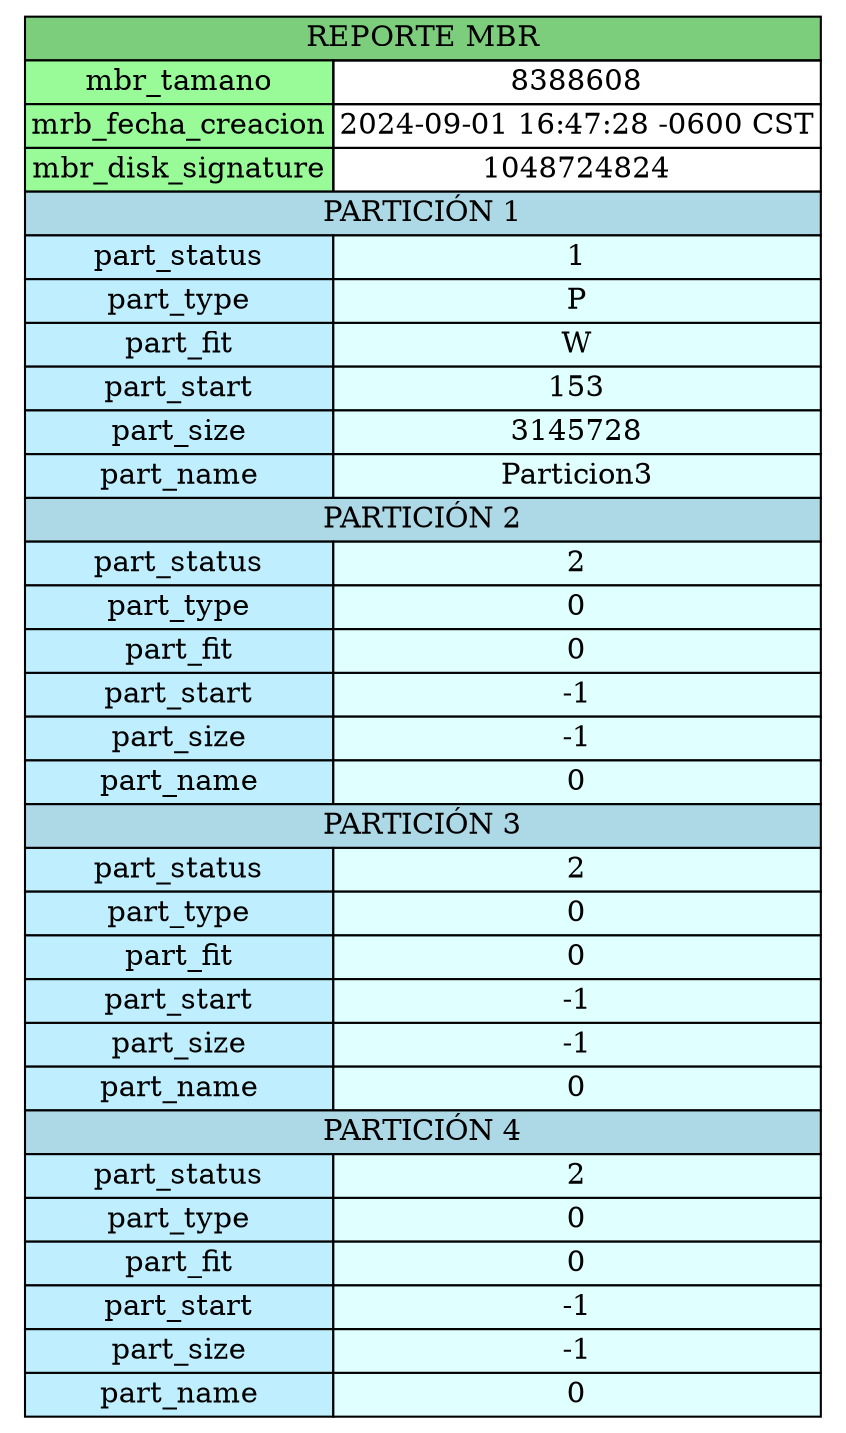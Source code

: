 digraph G {
        node [shape=plaintext]
        tabla [label=<
            <table border="0" cellborder="1" cellspacing="0">
                <tr><td colspan="2" bgcolor="palegreen3"> REPORTE MBR </td></tr>
                <tr><td bgcolor ="palegreen">mbr_tamano</td><td>8388608</td></tr>
                <tr><td bgcolor ="palegreen">mrb_fecha_creacion</td><td>2024-09-01 16:47:28 -0600 CST</td></tr>
                <tr><td bgcolor ="palegreen">mbr_disk_signature</td><td>1048724824</td></tr>
            
				<tr><td colspan="2" bgcolor = "lightblue"> PARTICIÓN 1 </td></tr>
				<tr><td bgcolor = "lightblue1">part_status</td><td bgcolor = "lightcyan">1</td></tr>
				<tr><td bgcolor = "lightblue1">part_type</td><td bgcolor = "lightcyan">P</td></tr>
				<tr><td bgcolor = "lightblue1">part_fit</td><td bgcolor = "lightcyan">W</td></tr>
				<tr><td bgcolor = "lightblue1">part_start</td><td bgcolor = "lightcyan">153</td></tr>
				<tr><td bgcolor = "lightblue1">part_size</td><td bgcolor = "lightcyan">3145728</td></tr>
				<tr><td bgcolor = "lightblue1">part_name</td><td bgcolor = "lightcyan">Particion3</td></tr>
			
				<tr><td colspan="2" bgcolor = "lightblue"> PARTICIÓN 2 </td></tr>
				<tr><td bgcolor = "lightblue1">part_status</td><td bgcolor = "lightcyan">2</td></tr>
				<tr><td bgcolor = "lightblue1">part_type</td><td bgcolor = "lightcyan">0</td></tr>
				<tr><td bgcolor = "lightblue1">part_fit</td><td bgcolor = "lightcyan">0</td></tr>
				<tr><td bgcolor = "lightblue1">part_start</td><td bgcolor = "lightcyan">-1</td></tr>
				<tr><td bgcolor = "lightblue1">part_size</td><td bgcolor = "lightcyan">-1</td></tr>
				<tr><td bgcolor = "lightblue1">part_name</td><td bgcolor = "lightcyan">0</td></tr>
			
				<tr><td colspan="2" bgcolor = "lightblue"> PARTICIÓN 3 </td></tr>
				<tr><td bgcolor = "lightblue1">part_status</td><td bgcolor = "lightcyan">2</td></tr>
				<tr><td bgcolor = "lightblue1">part_type</td><td bgcolor = "lightcyan">0</td></tr>
				<tr><td bgcolor = "lightblue1">part_fit</td><td bgcolor = "lightcyan">0</td></tr>
				<tr><td bgcolor = "lightblue1">part_start</td><td bgcolor = "lightcyan">-1</td></tr>
				<tr><td bgcolor = "lightblue1">part_size</td><td bgcolor = "lightcyan">-1</td></tr>
				<tr><td bgcolor = "lightblue1">part_name</td><td bgcolor = "lightcyan">0</td></tr>
			
				<tr><td colspan="2" bgcolor = "lightblue"> PARTICIÓN 4 </td></tr>
				<tr><td bgcolor = "lightblue1">part_status</td><td bgcolor = "lightcyan">2</td></tr>
				<tr><td bgcolor = "lightblue1">part_type</td><td bgcolor = "lightcyan">0</td></tr>
				<tr><td bgcolor = "lightblue1">part_fit</td><td bgcolor = "lightcyan">0</td></tr>
				<tr><td bgcolor = "lightblue1">part_start</td><td bgcolor = "lightcyan">-1</td></tr>
				<tr><td bgcolor = "lightblue1">part_size</td><td bgcolor = "lightcyan">-1</td></tr>
				<tr><td bgcolor = "lightblue1">part_name</td><td bgcolor = "lightcyan">0</td></tr>
			</table>>] }